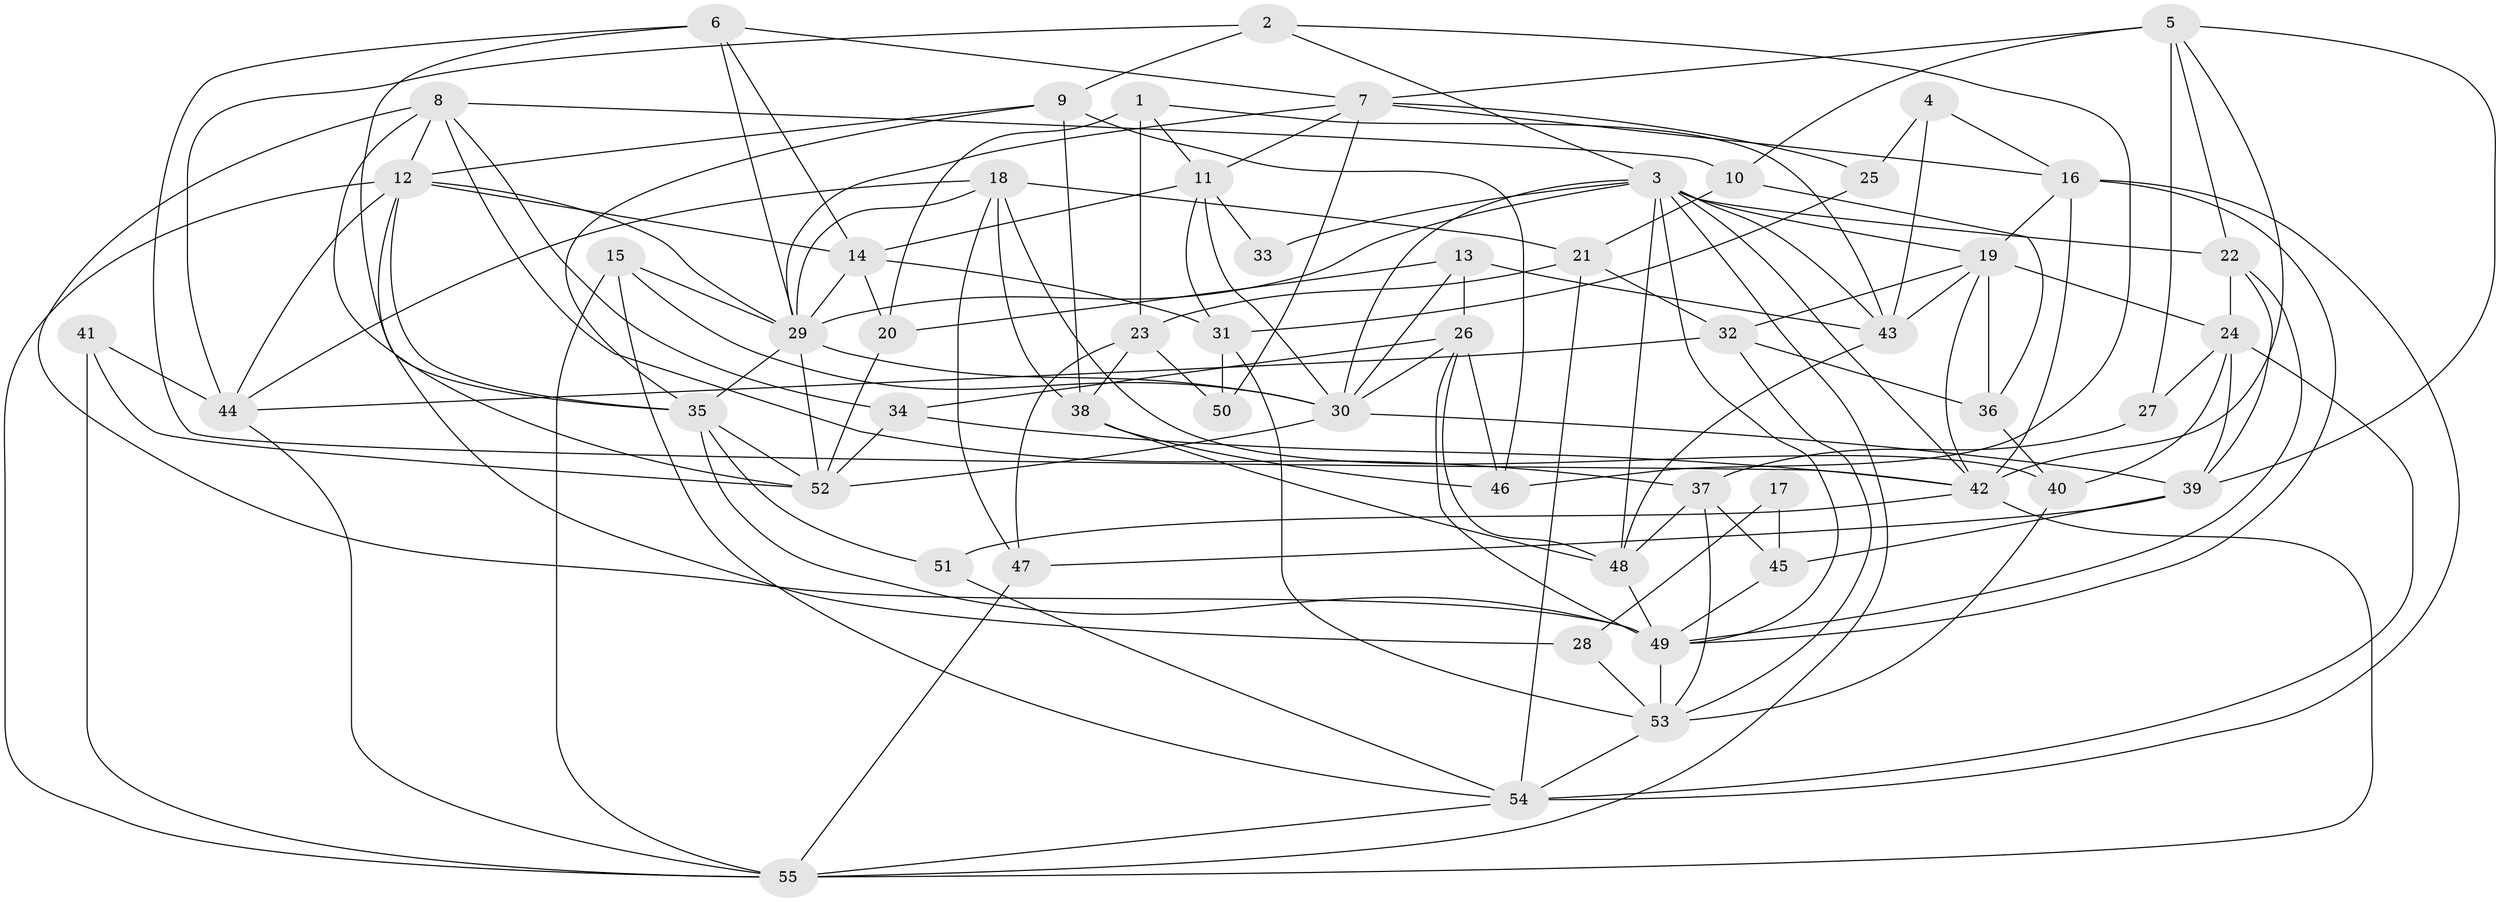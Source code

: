 // original degree distribution, {5: 0.25688073394495414, 4: 0.21100917431192662, 3: 0.26605504587155965, 6: 0.09174311926605505, 2: 0.14678899082568808, 10: 0.009174311926605505, 8: 0.009174311926605505, 7: 0.009174311926605505}
// Generated by graph-tools (version 1.1) at 2025/37/03/04/25 23:37:07]
// undirected, 55 vertices, 147 edges
graph export_dot {
  node [color=gray90,style=filled];
  1;
  2;
  3;
  4;
  5;
  6;
  7;
  8;
  9;
  10;
  11;
  12;
  13;
  14;
  15;
  16;
  17;
  18;
  19;
  20;
  21;
  22;
  23;
  24;
  25;
  26;
  27;
  28;
  29;
  30;
  31;
  32;
  33;
  34;
  35;
  36;
  37;
  38;
  39;
  40;
  41;
  42;
  43;
  44;
  45;
  46;
  47;
  48;
  49;
  50;
  51;
  52;
  53;
  54;
  55;
  1 -- 11 [weight=1.0];
  1 -- 20 [weight=1.0];
  1 -- 23 [weight=2.0];
  1 -- 43 [weight=1.0];
  2 -- 3 [weight=1.0];
  2 -- 9 [weight=1.0];
  2 -- 44 [weight=1.0];
  2 -- 46 [weight=1.0];
  3 -- 19 [weight=1.0];
  3 -- 22 [weight=1.0];
  3 -- 29 [weight=1.0];
  3 -- 30 [weight=1.0];
  3 -- 33 [weight=1.0];
  3 -- 42 [weight=1.0];
  3 -- 43 [weight=1.0];
  3 -- 48 [weight=1.0];
  3 -- 49 [weight=1.0];
  3 -- 55 [weight=1.0];
  4 -- 16 [weight=1.0];
  4 -- 25 [weight=1.0];
  4 -- 43 [weight=1.0];
  5 -- 7 [weight=2.0];
  5 -- 10 [weight=1.0];
  5 -- 22 [weight=1.0];
  5 -- 27 [weight=1.0];
  5 -- 39 [weight=1.0];
  5 -- 42 [weight=1.0];
  6 -- 7 [weight=1.0];
  6 -- 14 [weight=1.0];
  6 -- 29 [weight=1.0];
  6 -- 35 [weight=1.0];
  6 -- 42 [weight=1.0];
  7 -- 11 [weight=2.0];
  7 -- 16 [weight=1.0];
  7 -- 25 [weight=1.0];
  7 -- 29 [weight=1.0];
  7 -- 50 [weight=1.0];
  8 -- 10 [weight=1.0];
  8 -- 12 [weight=1.0];
  8 -- 34 [weight=1.0];
  8 -- 37 [weight=1.0];
  8 -- 49 [weight=1.0];
  8 -- 52 [weight=1.0];
  9 -- 12 [weight=1.0];
  9 -- 35 [weight=1.0];
  9 -- 38 [weight=1.0];
  9 -- 46 [weight=1.0];
  10 -- 21 [weight=2.0];
  10 -- 36 [weight=1.0];
  11 -- 14 [weight=1.0];
  11 -- 30 [weight=1.0];
  11 -- 31 [weight=1.0];
  11 -- 33 [weight=1.0];
  12 -- 14 [weight=1.0];
  12 -- 28 [weight=1.0];
  12 -- 29 [weight=1.0];
  12 -- 35 [weight=1.0];
  12 -- 44 [weight=1.0];
  12 -- 55 [weight=1.0];
  13 -- 20 [weight=1.0];
  13 -- 26 [weight=1.0];
  13 -- 30 [weight=1.0];
  13 -- 43 [weight=1.0];
  14 -- 20 [weight=1.0];
  14 -- 29 [weight=1.0];
  14 -- 31 [weight=1.0];
  15 -- 29 [weight=1.0];
  15 -- 30 [weight=1.0];
  15 -- 54 [weight=1.0];
  15 -- 55 [weight=1.0];
  16 -- 19 [weight=1.0];
  16 -- 42 [weight=2.0];
  16 -- 49 [weight=1.0];
  16 -- 54 [weight=1.0];
  17 -- 28 [weight=1.0];
  17 -- 45 [weight=1.0];
  18 -- 21 [weight=1.0];
  18 -- 29 [weight=2.0];
  18 -- 38 [weight=1.0];
  18 -- 40 [weight=1.0];
  18 -- 44 [weight=1.0];
  18 -- 47 [weight=1.0];
  19 -- 24 [weight=1.0];
  19 -- 32 [weight=1.0];
  19 -- 36 [weight=2.0];
  19 -- 42 [weight=1.0];
  19 -- 43 [weight=1.0];
  20 -- 52 [weight=1.0];
  21 -- 23 [weight=1.0];
  21 -- 32 [weight=2.0];
  21 -- 54 [weight=1.0];
  22 -- 24 [weight=2.0];
  22 -- 39 [weight=1.0];
  22 -- 49 [weight=1.0];
  23 -- 38 [weight=1.0];
  23 -- 47 [weight=1.0];
  23 -- 50 [weight=1.0];
  24 -- 27 [weight=1.0];
  24 -- 39 [weight=1.0];
  24 -- 40 [weight=1.0];
  24 -- 54 [weight=1.0];
  25 -- 31 [weight=2.0];
  26 -- 30 [weight=1.0];
  26 -- 34 [weight=1.0];
  26 -- 46 [weight=1.0];
  26 -- 48 [weight=1.0];
  26 -- 49 [weight=1.0];
  27 -- 37 [weight=1.0];
  28 -- 53 [weight=2.0];
  29 -- 30 [weight=1.0];
  29 -- 35 [weight=1.0];
  29 -- 52 [weight=1.0];
  30 -- 39 [weight=1.0];
  30 -- 52 [weight=1.0];
  31 -- 50 [weight=1.0];
  31 -- 53 [weight=1.0];
  32 -- 36 [weight=1.0];
  32 -- 44 [weight=1.0];
  32 -- 53 [weight=1.0];
  34 -- 42 [weight=1.0];
  34 -- 52 [weight=1.0];
  35 -- 49 [weight=1.0];
  35 -- 51 [weight=1.0];
  35 -- 52 [weight=1.0];
  36 -- 40 [weight=1.0];
  37 -- 45 [weight=1.0];
  37 -- 48 [weight=1.0];
  37 -- 53 [weight=1.0];
  38 -- 46 [weight=1.0];
  38 -- 48 [weight=1.0];
  39 -- 45 [weight=1.0];
  39 -- 47 [weight=1.0];
  40 -- 53 [weight=2.0];
  41 -- 44 [weight=1.0];
  41 -- 52 [weight=1.0];
  41 -- 55 [weight=1.0];
  42 -- 51 [weight=1.0];
  42 -- 55 [weight=1.0];
  43 -- 48 [weight=1.0];
  44 -- 55 [weight=1.0];
  45 -- 49 [weight=1.0];
  47 -- 55 [weight=1.0];
  48 -- 49 [weight=1.0];
  49 -- 53 [weight=1.0];
  51 -- 54 [weight=1.0];
  53 -- 54 [weight=1.0];
  54 -- 55 [weight=1.0];
}
